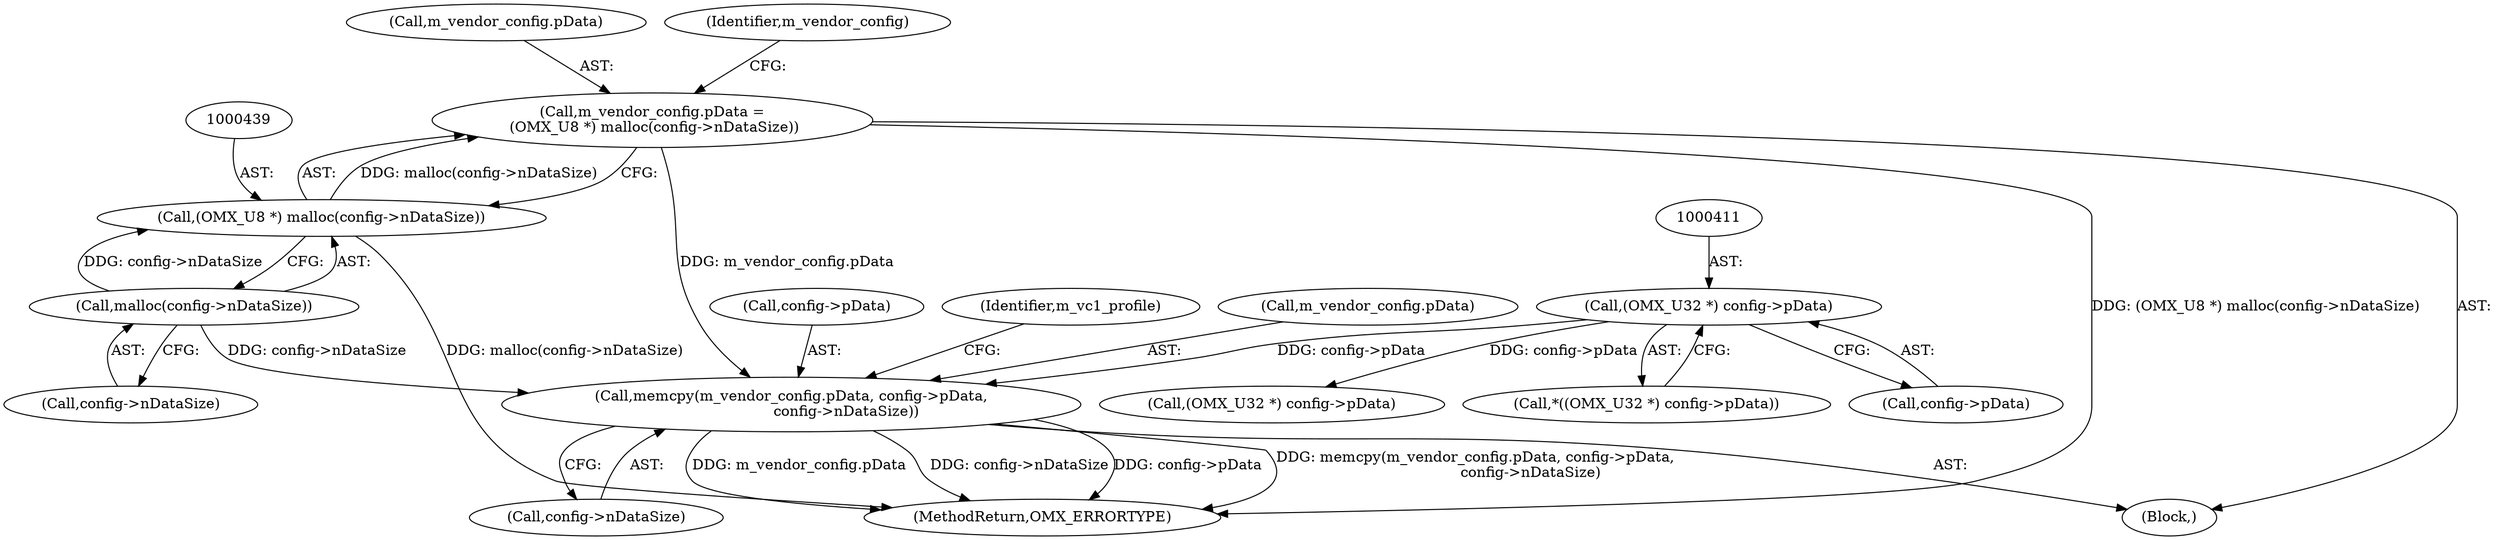 digraph "0_Android_560ccdb509a7b86186fac0fce1b25bd9a3e6a6e8_1@API" {
"1000444" [label="(Call,memcpy(m_vendor_config.pData, config->pData,\n                        config->nDataSize))"];
"1000434" [label="(Call,m_vendor_config.pData =\n (OMX_U8 *) malloc(config->nDataSize))"];
"1000438" [label="(Call,(OMX_U8 *) malloc(config->nDataSize))"];
"1000440" [label="(Call,malloc(config->nDataSize))"];
"1000410" [label="(Call,(OMX_U32 *) config->pData)"];
"1000409" [label="(Call,*((OMX_U32 *) config->pData))"];
"1000434" [label="(Call,m_vendor_config.pData =\n (OMX_U8 *) malloc(config->nDataSize))"];
"1000444" [label="(Call,memcpy(m_vendor_config.pData, config->pData,\n                        config->nDataSize))"];
"1000448" [label="(Call,config->pData)"];
"1000410" [label="(Call,(OMX_U32 *) config->pData)"];
"1000438" [label="(Call,(OMX_U8 *) malloc(config->nDataSize))"];
"1000441" [label="(Call,config->nDataSize)"];
"1000412" [label="(Call,config->pData)"];
"1000440" [label="(Call,malloc(config->nDataSize))"];
"1000455" [label="(Identifier,m_vc1_profile)"];
"1000461" [label="(Call,(OMX_U32 *) config->pData)"];
"1000417" [label="(Block,)"];
"1000445" [label="(Call,m_vendor_config.pData)"];
"1000451" [label="(Call,config->nDataSize)"];
"1000435" [label="(Call,m_vendor_config.pData)"];
"1001056" [label="(MethodReturn,OMX_ERRORTYPE)"];
"1000446" [label="(Identifier,m_vendor_config)"];
"1000444" -> "1000417"  [label="AST: "];
"1000444" -> "1000451"  [label="CFG: "];
"1000445" -> "1000444"  [label="AST: "];
"1000448" -> "1000444"  [label="AST: "];
"1000451" -> "1000444"  [label="AST: "];
"1000455" -> "1000444"  [label="CFG: "];
"1000444" -> "1001056"  [label="DDG: m_vendor_config.pData"];
"1000444" -> "1001056"  [label="DDG: config->nDataSize"];
"1000444" -> "1001056"  [label="DDG: config->pData"];
"1000444" -> "1001056"  [label="DDG: memcpy(m_vendor_config.pData, config->pData,\n                        config->nDataSize)"];
"1000434" -> "1000444"  [label="DDG: m_vendor_config.pData"];
"1000410" -> "1000444"  [label="DDG: config->pData"];
"1000440" -> "1000444"  [label="DDG: config->nDataSize"];
"1000434" -> "1000417"  [label="AST: "];
"1000434" -> "1000438"  [label="CFG: "];
"1000435" -> "1000434"  [label="AST: "];
"1000438" -> "1000434"  [label="AST: "];
"1000446" -> "1000434"  [label="CFG: "];
"1000434" -> "1001056"  [label="DDG: (OMX_U8 *) malloc(config->nDataSize)"];
"1000438" -> "1000434"  [label="DDG: malloc(config->nDataSize)"];
"1000438" -> "1000440"  [label="CFG: "];
"1000439" -> "1000438"  [label="AST: "];
"1000440" -> "1000438"  [label="AST: "];
"1000438" -> "1001056"  [label="DDG: malloc(config->nDataSize)"];
"1000440" -> "1000438"  [label="DDG: config->nDataSize"];
"1000440" -> "1000441"  [label="CFG: "];
"1000441" -> "1000440"  [label="AST: "];
"1000410" -> "1000409"  [label="AST: "];
"1000410" -> "1000412"  [label="CFG: "];
"1000411" -> "1000410"  [label="AST: "];
"1000412" -> "1000410"  [label="AST: "];
"1000409" -> "1000410"  [label="CFG: "];
"1000410" -> "1000461"  [label="DDG: config->pData"];
}
